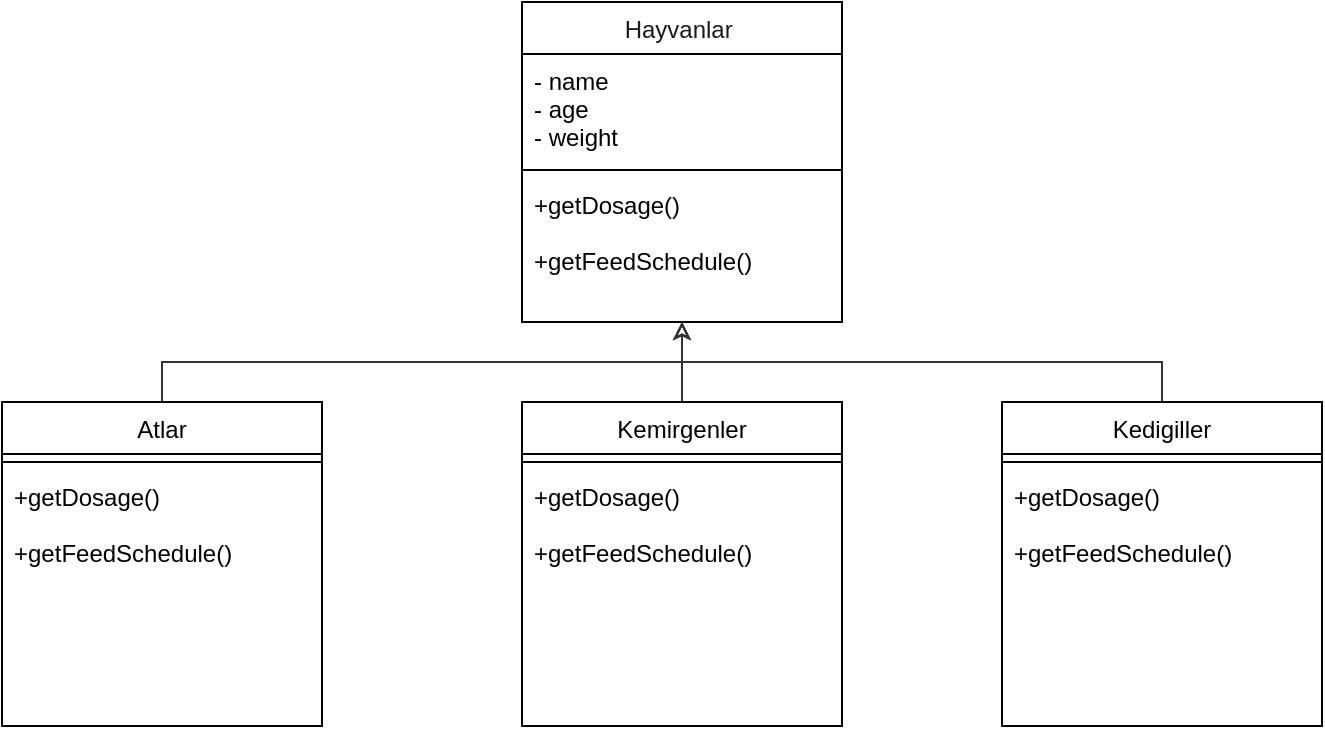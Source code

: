 <mxfile version="20.0.2" type="github">
  <diagram id="C5RBs43oDa-KdzZeNtuy" name="Page-1">
    <mxGraphModel dx="946" dy="646" grid="1" gridSize="10" guides="1" tooltips="1" connect="1" arrows="1" fold="1" page="1" pageScale="1" pageWidth="827" pageHeight="1169" math="0" shadow="0">
      <root>
        <mxCell id="WIyWlLk6GJQsqaUBKTNV-0" />
        <mxCell id="WIyWlLk6GJQsqaUBKTNV-1" parent="WIyWlLk6GJQsqaUBKTNV-0" />
        <mxCell id="zkfFHV4jXpPFQw0GAbJ--0" value="Hayvanlar " style="swimlane;fontStyle=0;align=center;verticalAlign=top;childLayout=stackLayout;horizontal=1;startSize=26;horizontalStack=0;resizeParent=1;resizeLast=0;collapsible=1;marginBottom=0;rounded=0;shadow=0;strokeWidth=1;fontColor=#1A1A1A;" parent="WIyWlLk6GJQsqaUBKTNV-1" vertex="1">
          <mxGeometry x="370" y="70" width="160" height="160" as="geometry">
            <mxRectangle x="230" y="140" width="160" height="26" as="alternateBounds" />
          </mxGeometry>
        </mxCell>
        <mxCell id="zkfFHV4jXpPFQw0GAbJ--1" value="- name&#xa;- age&#xa;- weight" style="text;align=left;verticalAlign=top;spacingLeft=4;spacingRight=4;overflow=hidden;rotatable=0;points=[[0,0.5],[1,0.5]];portConstraint=eastwest;" parent="zkfFHV4jXpPFQw0GAbJ--0" vertex="1">
          <mxGeometry y="26" width="160" height="54" as="geometry" />
        </mxCell>
        <mxCell id="zkfFHV4jXpPFQw0GAbJ--4" value="" style="line;html=1;strokeWidth=1;align=left;verticalAlign=middle;spacingTop=-1;spacingLeft=3;spacingRight=3;rotatable=0;labelPosition=right;points=[];portConstraint=eastwest;" parent="zkfFHV4jXpPFQw0GAbJ--0" vertex="1">
          <mxGeometry y="80" width="160" height="8" as="geometry" />
        </mxCell>
        <mxCell id="zkfFHV4jXpPFQw0GAbJ--5" value="+getDosage()&#xa;&#xa;+getFeedSchedule()" style="text;align=left;verticalAlign=top;spacingLeft=4;spacingRight=4;overflow=hidden;rotatable=0;points=[[0,0.5],[1,0.5]];portConstraint=eastwest;" parent="zkfFHV4jXpPFQw0GAbJ--0" vertex="1">
          <mxGeometry y="88" width="160" height="54" as="geometry" />
        </mxCell>
        <mxCell id="ZW8uOEZgGWMVTa8GHg4l-16" value="" style="edgeStyle=orthogonalEdgeStyle;rounded=0;orthogonalLoop=1;jettySize=auto;entryX=0.5;entryY=1;entryDx=0;entryDy=0;fontColor=none;horizontal=1;fontSize=17;fontFamily=Courier New;labelBackgroundColor=none;noLabel=1;fontStyle=0;textOpacity=10;spacingTop=4;strokeColor=#333333;endArrow=classic;endFill=0;" edge="1" parent="WIyWlLk6GJQsqaUBKTNV-1" source="ZW8uOEZgGWMVTa8GHg4l-3" target="zkfFHV4jXpPFQw0GAbJ--0">
          <mxGeometry relative="1" as="geometry">
            <Array as="points">
              <mxPoint x="190" y="250" />
              <mxPoint x="450" y="250" />
            </Array>
          </mxGeometry>
        </mxCell>
        <mxCell id="ZW8uOEZgGWMVTa8GHg4l-3" value="Atlar" style="swimlane;fontStyle=0;align=center;verticalAlign=top;childLayout=stackLayout;horizontal=1;startSize=26;horizontalStack=0;resizeParent=1;resizeLast=0;collapsible=1;marginBottom=0;rounded=0;shadow=0;strokeWidth=1;" vertex="1" parent="WIyWlLk6GJQsqaUBKTNV-1">
          <mxGeometry x="110" y="270" width="160" height="162" as="geometry">
            <mxRectangle x="230" y="140" width="160" height="26" as="alternateBounds" />
          </mxGeometry>
        </mxCell>
        <mxCell id="ZW8uOEZgGWMVTa8GHg4l-5" value="" style="line;html=1;strokeWidth=1;align=left;verticalAlign=middle;spacingTop=-1;spacingLeft=3;spacingRight=3;rotatable=0;labelPosition=right;points=[];portConstraint=eastwest;" vertex="1" parent="ZW8uOEZgGWMVTa8GHg4l-3">
          <mxGeometry y="26" width="160" height="8" as="geometry" />
        </mxCell>
        <mxCell id="ZW8uOEZgGWMVTa8GHg4l-6" value="+getDosage()&#xa;&#xa;+getFeedSchedule()" style="text;align=left;verticalAlign=top;spacingLeft=4;spacingRight=4;overflow=hidden;rotatable=0;points=[[0,0.5],[1,0.5]];portConstraint=eastwest;" vertex="1" parent="ZW8uOEZgGWMVTa8GHg4l-3">
          <mxGeometry y="34" width="160" height="54" as="geometry" />
        </mxCell>
        <mxCell id="ZW8uOEZgGWMVTa8GHg4l-19" value="" style="edgeStyle=orthogonalEdgeStyle;rounded=0;orthogonalLoop=1;jettySize=auto;html=0;labelBackgroundColor=none;fontFamily=Courier New;fontSize=17;fontColor=none;endArrow=classic;endFill=0;strokeColor=#333333;" edge="1" parent="WIyWlLk6GJQsqaUBKTNV-1" source="ZW8uOEZgGWMVTa8GHg4l-7">
          <mxGeometry relative="1" as="geometry">
            <mxPoint x="450" y="230" as="targetPoint" />
            <Array as="points">
              <mxPoint x="450" y="240" />
              <mxPoint x="450" y="240" />
            </Array>
          </mxGeometry>
        </mxCell>
        <mxCell id="ZW8uOEZgGWMVTa8GHg4l-7" value="Kemirgenler" style="swimlane;fontStyle=0;align=center;verticalAlign=top;childLayout=stackLayout;horizontal=1;startSize=26;horizontalStack=0;resizeParent=1;resizeLast=0;collapsible=1;marginBottom=0;rounded=0;shadow=0;strokeWidth=1;" vertex="1" parent="WIyWlLk6GJQsqaUBKTNV-1">
          <mxGeometry x="370" y="270" width="160" height="162" as="geometry">
            <mxRectangle x="230" y="140" width="160" height="26" as="alternateBounds" />
          </mxGeometry>
        </mxCell>
        <mxCell id="ZW8uOEZgGWMVTa8GHg4l-9" value="" style="line;html=1;strokeWidth=1;align=left;verticalAlign=middle;spacingTop=-1;spacingLeft=3;spacingRight=3;rotatable=0;labelPosition=right;points=[];portConstraint=eastwest;" vertex="1" parent="ZW8uOEZgGWMVTa8GHg4l-7">
          <mxGeometry y="26" width="160" height="8" as="geometry" />
        </mxCell>
        <mxCell id="ZW8uOEZgGWMVTa8GHg4l-10" value="+getDosage()&#xa;&#xa;+getFeedSchedule()" style="text;align=left;verticalAlign=top;spacingLeft=4;spacingRight=4;overflow=hidden;rotatable=0;points=[[0,0.5],[1,0.5]];portConstraint=eastwest;" vertex="1" parent="ZW8uOEZgGWMVTa8GHg4l-7">
          <mxGeometry y="34" width="160" height="54" as="geometry" />
        </mxCell>
        <mxCell id="ZW8uOEZgGWMVTa8GHg4l-20" style="edgeStyle=orthogonalEdgeStyle;rounded=0;orthogonalLoop=1;jettySize=auto;html=0;labelBackgroundColor=none;fontFamily=Courier New;fontSize=17;fontColor=none;endArrow=classic;endFill=0;strokeColor=#333333;" edge="1" parent="WIyWlLk6GJQsqaUBKTNV-1" source="ZW8uOEZgGWMVTa8GHg4l-11">
          <mxGeometry relative="1" as="geometry">
            <mxPoint x="450" y="230" as="targetPoint" />
            <Array as="points">
              <mxPoint x="690" y="250" />
              <mxPoint x="450" y="250" />
            </Array>
          </mxGeometry>
        </mxCell>
        <mxCell id="ZW8uOEZgGWMVTa8GHg4l-11" value="Kedigiller" style="swimlane;fontStyle=0;align=center;verticalAlign=top;childLayout=stackLayout;horizontal=1;startSize=26;horizontalStack=0;resizeParent=1;resizeLast=0;collapsible=1;marginBottom=0;rounded=0;shadow=0;strokeWidth=1;" vertex="1" parent="WIyWlLk6GJQsqaUBKTNV-1">
          <mxGeometry x="610" y="270" width="160" height="162" as="geometry">
            <mxRectangle x="230" y="140" width="160" height="26" as="alternateBounds" />
          </mxGeometry>
        </mxCell>
        <mxCell id="ZW8uOEZgGWMVTa8GHg4l-13" value="" style="line;html=1;strokeWidth=1;align=left;verticalAlign=middle;spacingTop=-1;spacingLeft=3;spacingRight=3;rotatable=0;labelPosition=right;points=[];portConstraint=eastwest;" vertex="1" parent="ZW8uOEZgGWMVTa8GHg4l-11">
          <mxGeometry y="26" width="160" height="8" as="geometry" />
        </mxCell>
        <mxCell id="ZW8uOEZgGWMVTa8GHg4l-14" value="+getDosage()&#xa;&#xa;+getFeedSchedule()" style="text;align=left;verticalAlign=top;spacingLeft=4;spacingRight=4;overflow=hidden;rotatable=0;points=[[0,0.5],[1,0.5]];portConstraint=eastwest;" vertex="1" parent="ZW8uOEZgGWMVTa8GHg4l-11">
          <mxGeometry y="34" width="160" height="54" as="geometry" />
        </mxCell>
      </root>
    </mxGraphModel>
  </diagram>
</mxfile>
